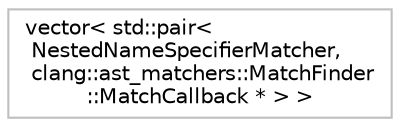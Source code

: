 digraph "Graphical Class Hierarchy"
{
 // LATEX_PDF_SIZE
  bgcolor="transparent";
  edge [fontname="Helvetica",fontsize="10",labelfontname="Helvetica",labelfontsize="10"];
  node [fontname="Helvetica",fontsize="10",shape=record];
  rankdir="LR";
  Node0 [label="vector\< std::pair\<\l NestedNameSpecifierMatcher,\l clang::ast_matchers::MatchFinder\l::MatchCallback * \> \>",height=0.2,width=0.4,color="grey75",tooltip=" "];
}
